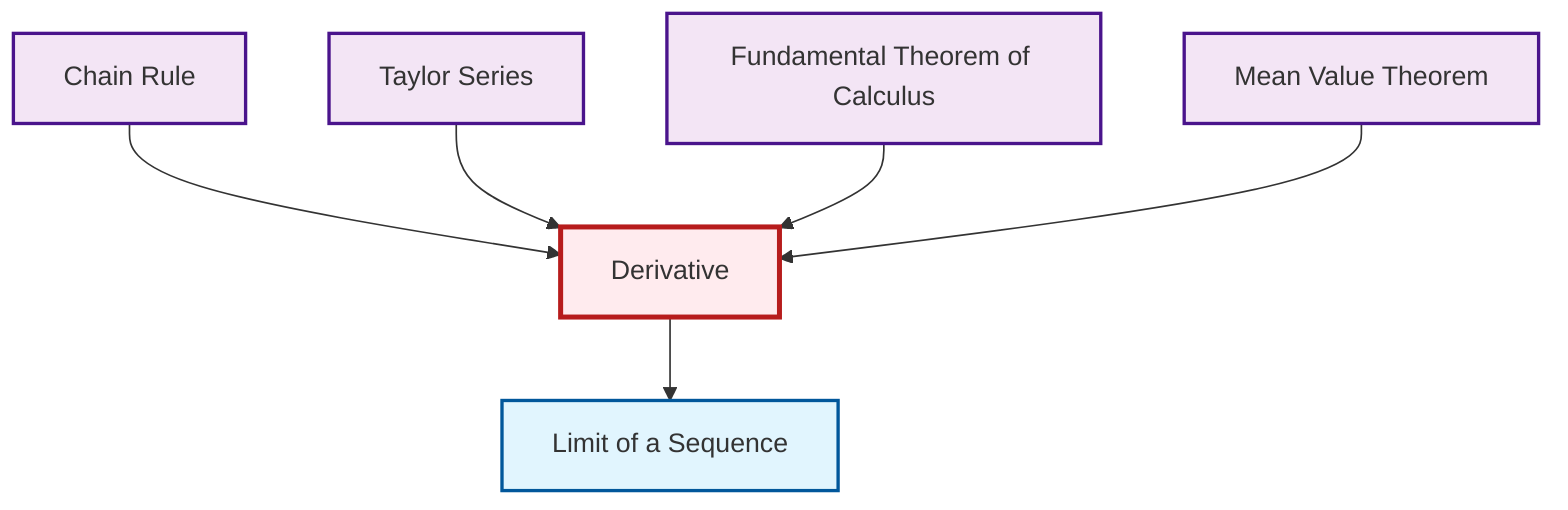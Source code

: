 graph TD
    classDef definition fill:#e1f5fe,stroke:#01579b,stroke-width:2px
    classDef theorem fill:#f3e5f5,stroke:#4a148c,stroke-width:2px
    classDef axiom fill:#fff3e0,stroke:#e65100,stroke-width:2px
    classDef example fill:#e8f5e9,stroke:#1b5e20,stroke-width:2px
    classDef current fill:#ffebee,stroke:#b71c1c,stroke-width:3px
    def-derivative["Derivative"]:::definition
    thm-chain-rule["Chain Rule"]:::theorem
    thm-fundamental-calculus["Fundamental Theorem of Calculus"]:::theorem
    thm-mean-value["Mean Value Theorem"]:::theorem
    thm-taylor-series["Taylor Series"]:::theorem
    def-limit["Limit of a Sequence"]:::definition
    thm-chain-rule --> def-derivative
    thm-taylor-series --> def-derivative
    def-derivative --> def-limit
    thm-fundamental-calculus --> def-derivative
    thm-mean-value --> def-derivative
    class def-derivative current